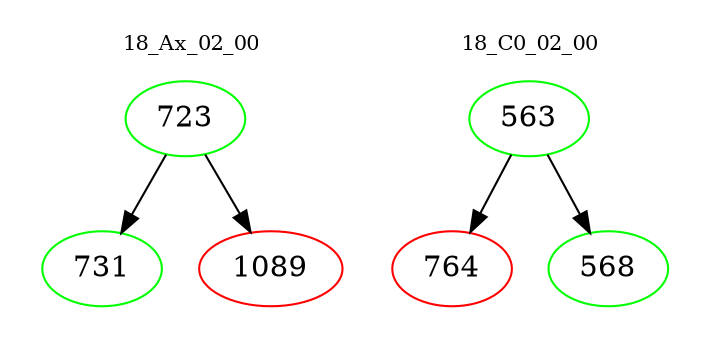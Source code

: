 digraph{
subgraph cluster_0 {
color = white
label = "18_Ax_02_00";
fontsize=10;
T0_723 [label="723", color="green"]
T0_723 -> T0_731 [color="black"]
T0_731 [label="731", color="green"]
T0_723 -> T0_1089 [color="black"]
T0_1089 [label="1089", color="red"]
}
subgraph cluster_1 {
color = white
label = "18_C0_02_00";
fontsize=10;
T1_563 [label="563", color="green"]
T1_563 -> T1_764 [color="black"]
T1_764 [label="764", color="red"]
T1_563 -> T1_568 [color="black"]
T1_568 [label="568", color="green"]
}
}
